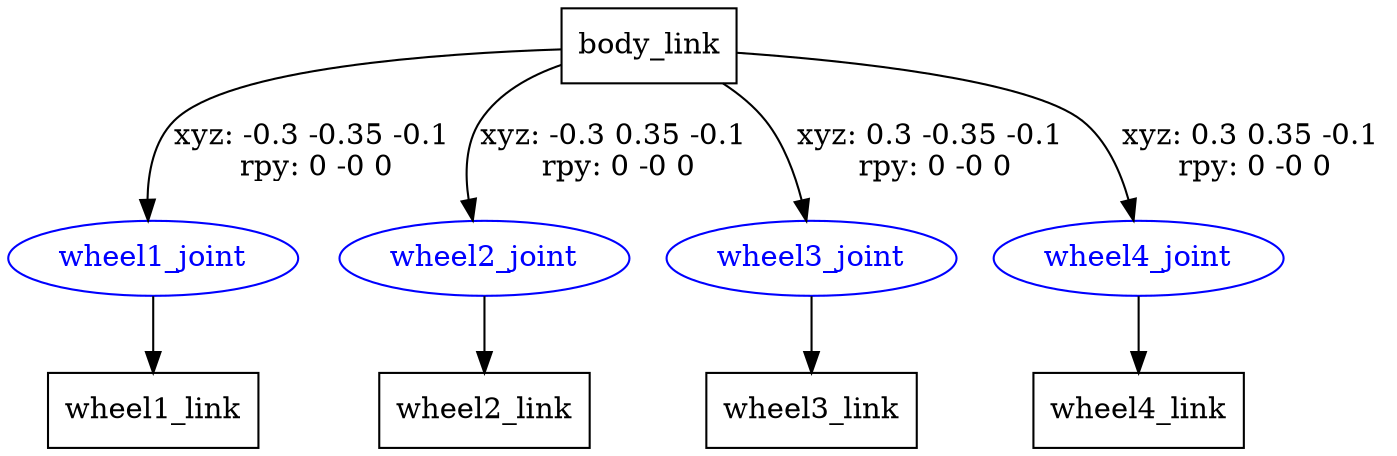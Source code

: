 digraph G {
node [shape=box];
"body_link" [label="body_link"];
"wheel1_link" [label="wheel1_link"];
"wheel2_link" [label="wheel2_link"];
"wheel3_link" [label="wheel3_link"];
"wheel4_link" [label="wheel4_link"];
node [shape=ellipse, color=blue, fontcolor=blue];
"body_link" -> "wheel1_joint" [label="xyz: -0.3 -0.35 -0.1 \nrpy: 0 -0 0"]
"wheel1_joint" -> "wheel1_link"
"body_link" -> "wheel2_joint" [label="xyz: -0.3 0.35 -0.1 \nrpy: 0 -0 0"]
"wheel2_joint" -> "wheel2_link"
"body_link" -> "wheel3_joint" [label="xyz: 0.3 -0.35 -0.1 \nrpy: 0 -0 0"]
"wheel3_joint" -> "wheel3_link"
"body_link" -> "wheel4_joint" [label="xyz: 0.3 0.35 -0.1 \nrpy: 0 -0 0"]
"wheel4_joint" -> "wheel4_link"
}
